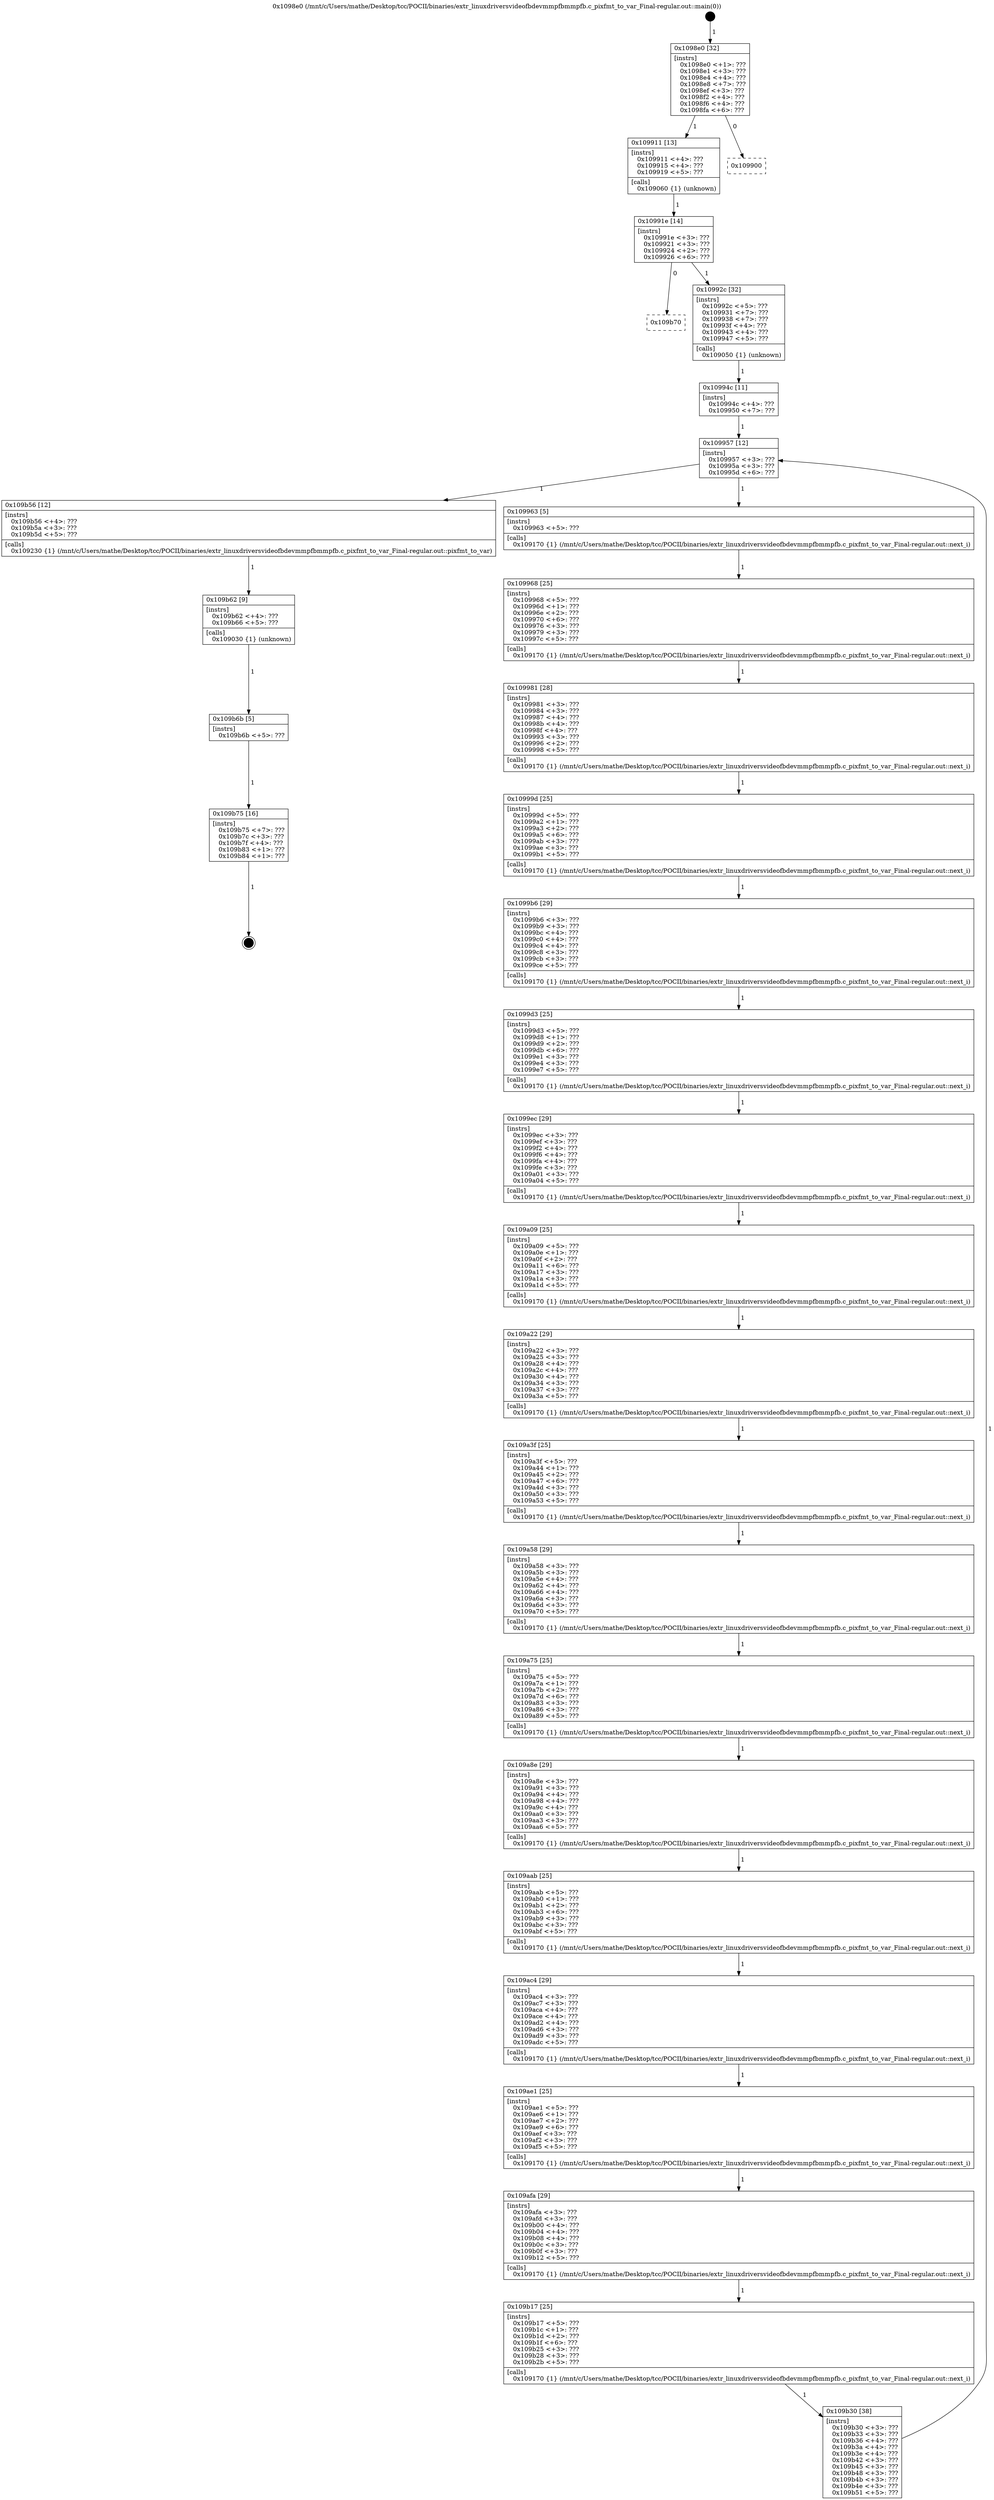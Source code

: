 digraph "0x1098e0" {
  label = "0x1098e0 (/mnt/c/Users/mathe/Desktop/tcc/POCII/binaries/extr_linuxdriversvideofbdevmmpfbmmpfb.c_pixfmt_to_var_Final-regular.out::main(0))"
  labelloc = "t"
  node[shape=record]

  Entry [label="",width=0.3,height=0.3,shape=circle,fillcolor=black,style=filled]
  "0x1098e0" [label="{
     0x1098e0 [32]\l
     | [instrs]\l
     &nbsp;&nbsp;0x1098e0 \<+1\>: ???\l
     &nbsp;&nbsp;0x1098e1 \<+3\>: ???\l
     &nbsp;&nbsp;0x1098e4 \<+4\>: ???\l
     &nbsp;&nbsp;0x1098e8 \<+7\>: ???\l
     &nbsp;&nbsp;0x1098ef \<+3\>: ???\l
     &nbsp;&nbsp;0x1098f2 \<+4\>: ???\l
     &nbsp;&nbsp;0x1098f6 \<+4\>: ???\l
     &nbsp;&nbsp;0x1098fa \<+6\>: ???\l
  }"]
  "0x109911" [label="{
     0x109911 [13]\l
     | [instrs]\l
     &nbsp;&nbsp;0x109911 \<+4\>: ???\l
     &nbsp;&nbsp;0x109915 \<+4\>: ???\l
     &nbsp;&nbsp;0x109919 \<+5\>: ???\l
     | [calls]\l
     &nbsp;&nbsp;0x109060 \{1\} (unknown)\l
  }"]
  "0x109900" [label="{
     0x109900\l
  }", style=dashed]
  "0x10991e" [label="{
     0x10991e [14]\l
     | [instrs]\l
     &nbsp;&nbsp;0x10991e \<+3\>: ???\l
     &nbsp;&nbsp;0x109921 \<+3\>: ???\l
     &nbsp;&nbsp;0x109924 \<+2\>: ???\l
     &nbsp;&nbsp;0x109926 \<+6\>: ???\l
  }"]
  "0x109b70" [label="{
     0x109b70\l
  }", style=dashed]
  "0x10992c" [label="{
     0x10992c [32]\l
     | [instrs]\l
     &nbsp;&nbsp;0x10992c \<+5\>: ???\l
     &nbsp;&nbsp;0x109931 \<+7\>: ???\l
     &nbsp;&nbsp;0x109938 \<+7\>: ???\l
     &nbsp;&nbsp;0x10993f \<+4\>: ???\l
     &nbsp;&nbsp;0x109943 \<+4\>: ???\l
     &nbsp;&nbsp;0x109947 \<+5\>: ???\l
     | [calls]\l
     &nbsp;&nbsp;0x109050 \{1\} (unknown)\l
  }"]
  Exit [label="",width=0.3,height=0.3,shape=circle,fillcolor=black,style=filled,peripheries=2]
  "0x109957" [label="{
     0x109957 [12]\l
     | [instrs]\l
     &nbsp;&nbsp;0x109957 \<+3\>: ???\l
     &nbsp;&nbsp;0x10995a \<+3\>: ???\l
     &nbsp;&nbsp;0x10995d \<+6\>: ???\l
  }"]
  "0x109b56" [label="{
     0x109b56 [12]\l
     | [instrs]\l
     &nbsp;&nbsp;0x109b56 \<+4\>: ???\l
     &nbsp;&nbsp;0x109b5a \<+3\>: ???\l
     &nbsp;&nbsp;0x109b5d \<+5\>: ???\l
     | [calls]\l
     &nbsp;&nbsp;0x109230 \{1\} (/mnt/c/Users/mathe/Desktop/tcc/POCII/binaries/extr_linuxdriversvideofbdevmmpfbmmpfb.c_pixfmt_to_var_Final-regular.out::pixfmt_to_var)\l
  }"]
  "0x109963" [label="{
     0x109963 [5]\l
     | [instrs]\l
     &nbsp;&nbsp;0x109963 \<+5\>: ???\l
     | [calls]\l
     &nbsp;&nbsp;0x109170 \{1\} (/mnt/c/Users/mathe/Desktop/tcc/POCII/binaries/extr_linuxdriversvideofbdevmmpfbmmpfb.c_pixfmt_to_var_Final-regular.out::next_i)\l
  }"]
  "0x109968" [label="{
     0x109968 [25]\l
     | [instrs]\l
     &nbsp;&nbsp;0x109968 \<+5\>: ???\l
     &nbsp;&nbsp;0x10996d \<+1\>: ???\l
     &nbsp;&nbsp;0x10996e \<+2\>: ???\l
     &nbsp;&nbsp;0x109970 \<+6\>: ???\l
     &nbsp;&nbsp;0x109976 \<+3\>: ???\l
     &nbsp;&nbsp;0x109979 \<+3\>: ???\l
     &nbsp;&nbsp;0x10997c \<+5\>: ???\l
     | [calls]\l
     &nbsp;&nbsp;0x109170 \{1\} (/mnt/c/Users/mathe/Desktop/tcc/POCII/binaries/extr_linuxdriversvideofbdevmmpfbmmpfb.c_pixfmt_to_var_Final-regular.out::next_i)\l
  }"]
  "0x109981" [label="{
     0x109981 [28]\l
     | [instrs]\l
     &nbsp;&nbsp;0x109981 \<+3\>: ???\l
     &nbsp;&nbsp;0x109984 \<+3\>: ???\l
     &nbsp;&nbsp;0x109987 \<+4\>: ???\l
     &nbsp;&nbsp;0x10998b \<+4\>: ???\l
     &nbsp;&nbsp;0x10998f \<+4\>: ???\l
     &nbsp;&nbsp;0x109993 \<+3\>: ???\l
     &nbsp;&nbsp;0x109996 \<+2\>: ???\l
     &nbsp;&nbsp;0x109998 \<+5\>: ???\l
     | [calls]\l
     &nbsp;&nbsp;0x109170 \{1\} (/mnt/c/Users/mathe/Desktop/tcc/POCII/binaries/extr_linuxdriversvideofbdevmmpfbmmpfb.c_pixfmt_to_var_Final-regular.out::next_i)\l
  }"]
  "0x10999d" [label="{
     0x10999d [25]\l
     | [instrs]\l
     &nbsp;&nbsp;0x10999d \<+5\>: ???\l
     &nbsp;&nbsp;0x1099a2 \<+1\>: ???\l
     &nbsp;&nbsp;0x1099a3 \<+2\>: ???\l
     &nbsp;&nbsp;0x1099a5 \<+6\>: ???\l
     &nbsp;&nbsp;0x1099ab \<+3\>: ???\l
     &nbsp;&nbsp;0x1099ae \<+3\>: ???\l
     &nbsp;&nbsp;0x1099b1 \<+5\>: ???\l
     | [calls]\l
     &nbsp;&nbsp;0x109170 \{1\} (/mnt/c/Users/mathe/Desktop/tcc/POCII/binaries/extr_linuxdriversvideofbdevmmpfbmmpfb.c_pixfmt_to_var_Final-regular.out::next_i)\l
  }"]
  "0x1099b6" [label="{
     0x1099b6 [29]\l
     | [instrs]\l
     &nbsp;&nbsp;0x1099b6 \<+3\>: ???\l
     &nbsp;&nbsp;0x1099b9 \<+3\>: ???\l
     &nbsp;&nbsp;0x1099bc \<+4\>: ???\l
     &nbsp;&nbsp;0x1099c0 \<+4\>: ???\l
     &nbsp;&nbsp;0x1099c4 \<+4\>: ???\l
     &nbsp;&nbsp;0x1099c8 \<+3\>: ???\l
     &nbsp;&nbsp;0x1099cb \<+3\>: ???\l
     &nbsp;&nbsp;0x1099ce \<+5\>: ???\l
     | [calls]\l
     &nbsp;&nbsp;0x109170 \{1\} (/mnt/c/Users/mathe/Desktop/tcc/POCII/binaries/extr_linuxdriversvideofbdevmmpfbmmpfb.c_pixfmt_to_var_Final-regular.out::next_i)\l
  }"]
  "0x1099d3" [label="{
     0x1099d3 [25]\l
     | [instrs]\l
     &nbsp;&nbsp;0x1099d3 \<+5\>: ???\l
     &nbsp;&nbsp;0x1099d8 \<+1\>: ???\l
     &nbsp;&nbsp;0x1099d9 \<+2\>: ???\l
     &nbsp;&nbsp;0x1099db \<+6\>: ???\l
     &nbsp;&nbsp;0x1099e1 \<+3\>: ???\l
     &nbsp;&nbsp;0x1099e4 \<+3\>: ???\l
     &nbsp;&nbsp;0x1099e7 \<+5\>: ???\l
     | [calls]\l
     &nbsp;&nbsp;0x109170 \{1\} (/mnt/c/Users/mathe/Desktop/tcc/POCII/binaries/extr_linuxdriversvideofbdevmmpfbmmpfb.c_pixfmt_to_var_Final-regular.out::next_i)\l
  }"]
  "0x1099ec" [label="{
     0x1099ec [29]\l
     | [instrs]\l
     &nbsp;&nbsp;0x1099ec \<+3\>: ???\l
     &nbsp;&nbsp;0x1099ef \<+3\>: ???\l
     &nbsp;&nbsp;0x1099f2 \<+4\>: ???\l
     &nbsp;&nbsp;0x1099f6 \<+4\>: ???\l
     &nbsp;&nbsp;0x1099fa \<+4\>: ???\l
     &nbsp;&nbsp;0x1099fe \<+3\>: ???\l
     &nbsp;&nbsp;0x109a01 \<+3\>: ???\l
     &nbsp;&nbsp;0x109a04 \<+5\>: ???\l
     | [calls]\l
     &nbsp;&nbsp;0x109170 \{1\} (/mnt/c/Users/mathe/Desktop/tcc/POCII/binaries/extr_linuxdriversvideofbdevmmpfbmmpfb.c_pixfmt_to_var_Final-regular.out::next_i)\l
  }"]
  "0x109a09" [label="{
     0x109a09 [25]\l
     | [instrs]\l
     &nbsp;&nbsp;0x109a09 \<+5\>: ???\l
     &nbsp;&nbsp;0x109a0e \<+1\>: ???\l
     &nbsp;&nbsp;0x109a0f \<+2\>: ???\l
     &nbsp;&nbsp;0x109a11 \<+6\>: ???\l
     &nbsp;&nbsp;0x109a17 \<+3\>: ???\l
     &nbsp;&nbsp;0x109a1a \<+3\>: ???\l
     &nbsp;&nbsp;0x109a1d \<+5\>: ???\l
     | [calls]\l
     &nbsp;&nbsp;0x109170 \{1\} (/mnt/c/Users/mathe/Desktop/tcc/POCII/binaries/extr_linuxdriversvideofbdevmmpfbmmpfb.c_pixfmt_to_var_Final-regular.out::next_i)\l
  }"]
  "0x109a22" [label="{
     0x109a22 [29]\l
     | [instrs]\l
     &nbsp;&nbsp;0x109a22 \<+3\>: ???\l
     &nbsp;&nbsp;0x109a25 \<+3\>: ???\l
     &nbsp;&nbsp;0x109a28 \<+4\>: ???\l
     &nbsp;&nbsp;0x109a2c \<+4\>: ???\l
     &nbsp;&nbsp;0x109a30 \<+4\>: ???\l
     &nbsp;&nbsp;0x109a34 \<+3\>: ???\l
     &nbsp;&nbsp;0x109a37 \<+3\>: ???\l
     &nbsp;&nbsp;0x109a3a \<+5\>: ???\l
     | [calls]\l
     &nbsp;&nbsp;0x109170 \{1\} (/mnt/c/Users/mathe/Desktop/tcc/POCII/binaries/extr_linuxdriversvideofbdevmmpfbmmpfb.c_pixfmt_to_var_Final-regular.out::next_i)\l
  }"]
  "0x109a3f" [label="{
     0x109a3f [25]\l
     | [instrs]\l
     &nbsp;&nbsp;0x109a3f \<+5\>: ???\l
     &nbsp;&nbsp;0x109a44 \<+1\>: ???\l
     &nbsp;&nbsp;0x109a45 \<+2\>: ???\l
     &nbsp;&nbsp;0x109a47 \<+6\>: ???\l
     &nbsp;&nbsp;0x109a4d \<+3\>: ???\l
     &nbsp;&nbsp;0x109a50 \<+3\>: ???\l
     &nbsp;&nbsp;0x109a53 \<+5\>: ???\l
     | [calls]\l
     &nbsp;&nbsp;0x109170 \{1\} (/mnt/c/Users/mathe/Desktop/tcc/POCII/binaries/extr_linuxdriversvideofbdevmmpfbmmpfb.c_pixfmt_to_var_Final-regular.out::next_i)\l
  }"]
  "0x109a58" [label="{
     0x109a58 [29]\l
     | [instrs]\l
     &nbsp;&nbsp;0x109a58 \<+3\>: ???\l
     &nbsp;&nbsp;0x109a5b \<+3\>: ???\l
     &nbsp;&nbsp;0x109a5e \<+4\>: ???\l
     &nbsp;&nbsp;0x109a62 \<+4\>: ???\l
     &nbsp;&nbsp;0x109a66 \<+4\>: ???\l
     &nbsp;&nbsp;0x109a6a \<+3\>: ???\l
     &nbsp;&nbsp;0x109a6d \<+3\>: ???\l
     &nbsp;&nbsp;0x109a70 \<+5\>: ???\l
     | [calls]\l
     &nbsp;&nbsp;0x109170 \{1\} (/mnt/c/Users/mathe/Desktop/tcc/POCII/binaries/extr_linuxdriversvideofbdevmmpfbmmpfb.c_pixfmt_to_var_Final-regular.out::next_i)\l
  }"]
  "0x109a75" [label="{
     0x109a75 [25]\l
     | [instrs]\l
     &nbsp;&nbsp;0x109a75 \<+5\>: ???\l
     &nbsp;&nbsp;0x109a7a \<+1\>: ???\l
     &nbsp;&nbsp;0x109a7b \<+2\>: ???\l
     &nbsp;&nbsp;0x109a7d \<+6\>: ???\l
     &nbsp;&nbsp;0x109a83 \<+3\>: ???\l
     &nbsp;&nbsp;0x109a86 \<+3\>: ???\l
     &nbsp;&nbsp;0x109a89 \<+5\>: ???\l
     | [calls]\l
     &nbsp;&nbsp;0x109170 \{1\} (/mnt/c/Users/mathe/Desktop/tcc/POCII/binaries/extr_linuxdriversvideofbdevmmpfbmmpfb.c_pixfmt_to_var_Final-regular.out::next_i)\l
  }"]
  "0x109a8e" [label="{
     0x109a8e [29]\l
     | [instrs]\l
     &nbsp;&nbsp;0x109a8e \<+3\>: ???\l
     &nbsp;&nbsp;0x109a91 \<+3\>: ???\l
     &nbsp;&nbsp;0x109a94 \<+4\>: ???\l
     &nbsp;&nbsp;0x109a98 \<+4\>: ???\l
     &nbsp;&nbsp;0x109a9c \<+4\>: ???\l
     &nbsp;&nbsp;0x109aa0 \<+3\>: ???\l
     &nbsp;&nbsp;0x109aa3 \<+3\>: ???\l
     &nbsp;&nbsp;0x109aa6 \<+5\>: ???\l
     | [calls]\l
     &nbsp;&nbsp;0x109170 \{1\} (/mnt/c/Users/mathe/Desktop/tcc/POCII/binaries/extr_linuxdriversvideofbdevmmpfbmmpfb.c_pixfmt_to_var_Final-regular.out::next_i)\l
  }"]
  "0x109aab" [label="{
     0x109aab [25]\l
     | [instrs]\l
     &nbsp;&nbsp;0x109aab \<+5\>: ???\l
     &nbsp;&nbsp;0x109ab0 \<+1\>: ???\l
     &nbsp;&nbsp;0x109ab1 \<+2\>: ???\l
     &nbsp;&nbsp;0x109ab3 \<+6\>: ???\l
     &nbsp;&nbsp;0x109ab9 \<+3\>: ???\l
     &nbsp;&nbsp;0x109abc \<+3\>: ???\l
     &nbsp;&nbsp;0x109abf \<+5\>: ???\l
     | [calls]\l
     &nbsp;&nbsp;0x109170 \{1\} (/mnt/c/Users/mathe/Desktop/tcc/POCII/binaries/extr_linuxdriversvideofbdevmmpfbmmpfb.c_pixfmt_to_var_Final-regular.out::next_i)\l
  }"]
  "0x109ac4" [label="{
     0x109ac4 [29]\l
     | [instrs]\l
     &nbsp;&nbsp;0x109ac4 \<+3\>: ???\l
     &nbsp;&nbsp;0x109ac7 \<+3\>: ???\l
     &nbsp;&nbsp;0x109aca \<+4\>: ???\l
     &nbsp;&nbsp;0x109ace \<+4\>: ???\l
     &nbsp;&nbsp;0x109ad2 \<+4\>: ???\l
     &nbsp;&nbsp;0x109ad6 \<+3\>: ???\l
     &nbsp;&nbsp;0x109ad9 \<+3\>: ???\l
     &nbsp;&nbsp;0x109adc \<+5\>: ???\l
     | [calls]\l
     &nbsp;&nbsp;0x109170 \{1\} (/mnt/c/Users/mathe/Desktop/tcc/POCII/binaries/extr_linuxdriversvideofbdevmmpfbmmpfb.c_pixfmt_to_var_Final-regular.out::next_i)\l
  }"]
  "0x109ae1" [label="{
     0x109ae1 [25]\l
     | [instrs]\l
     &nbsp;&nbsp;0x109ae1 \<+5\>: ???\l
     &nbsp;&nbsp;0x109ae6 \<+1\>: ???\l
     &nbsp;&nbsp;0x109ae7 \<+2\>: ???\l
     &nbsp;&nbsp;0x109ae9 \<+6\>: ???\l
     &nbsp;&nbsp;0x109aef \<+3\>: ???\l
     &nbsp;&nbsp;0x109af2 \<+3\>: ???\l
     &nbsp;&nbsp;0x109af5 \<+5\>: ???\l
     | [calls]\l
     &nbsp;&nbsp;0x109170 \{1\} (/mnt/c/Users/mathe/Desktop/tcc/POCII/binaries/extr_linuxdriversvideofbdevmmpfbmmpfb.c_pixfmt_to_var_Final-regular.out::next_i)\l
  }"]
  "0x109afa" [label="{
     0x109afa [29]\l
     | [instrs]\l
     &nbsp;&nbsp;0x109afa \<+3\>: ???\l
     &nbsp;&nbsp;0x109afd \<+3\>: ???\l
     &nbsp;&nbsp;0x109b00 \<+4\>: ???\l
     &nbsp;&nbsp;0x109b04 \<+4\>: ???\l
     &nbsp;&nbsp;0x109b08 \<+4\>: ???\l
     &nbsp;&nbsp;0x109b0c \<+3\>: ???\l
     &nbsp;&nbsp;0x109b0f \<+3\>: ???\l
     &nbsp;&nbsp;0x109b12 \<+5\>: ???\l
     | [calls]\l
     &nbsp;&nbsp;0x109170 \{1\} (/mnt/c/Users/mathe/Desktop/tcc/POCII/binaries/extr_linuxdriversvideofbdevmmpfbmmpfb.c_pixfmt_to_var_Final-regular.out::next_i)\l
  }"]
  "0x109b17" [label="{
     0x109b17 [25]\l
     | [instrs]\l
     &nbsp;&nbsp;0x109b17 \<+5\>: ???\l
     &nbsp;&nbsp;0x109b1c \<+1\>: ???\l
     &nbsp;&nbsp;0x109b1d \<+2\>: ???\l
     &nbsp;&nbsp;0x109b1f \<+6\>: ???\l
     &nbsp;&nbsp;0x109b25 \<+3\>: ???\l
     &nbsp;&nbsp;0x109b28 \<+3\>: ???\l
     &nbsp;&nbsp;0x109b2b \<+5\>: ???\l
     | [calls]\l
     &nbsp;&nbsp;0x109170 \{1\} (/mnt/c/Users/mathe/Desktop/tcc/POCII/binaries/extr_linuxdriversvideofbdevmmpfbmmpfb.c_pixfmt_to_var_Final-regular.out::next_i)\l
  }"]
  "0x109b30" [label="{
     0x109b30 [38]\l
     | [instrs]\l
     &nbsp;&nbsp;0x109b30 \<+3\>: ???\l
     &nbsp;&nbsp;0x109b33 \<+3\>: ???\l
     &nbsp;&nbsp;0x109b36 \<+4\>: ???\l
     &nbsp;&nbsp;0x109b3a \<+4\>: ???\l
     &nbsp;&nbsp;0x109b3e \<+4\>: ???\l
     &nbsp;&nbsp;0x109b42 \<+3\>: ???\l
     &nbsp;&nbsp;0x109b45 \<+3\>: ???\l
     &nbsp;&nbsp;0x109b48 \<+3\>: ???\l
     &nbsp;&nbsp;0x109b4b \<+3\>: ???\l
     &nbsp;&nbsp;0x109b4e \<+3\>: ???\l
     &nbsp;&nbsp;0x109b51 \<+5\>: ???\l
  }"]
  "0x10994c" [label="{
     0x10994c [11]\l
     | [instrs]\l
     &nbsp;&nbsp;0x10994c \<+4\>: ???\l
     &nbsp;&nbsp;0x109950 \<+7\>: ???\l
  }"]
  "0x109b62" [label="{
     0x109b62 [9]\l
     | [instrs]\l
     &nbsp;&nbsp;0x109b62 \<+4\>: ???\l
     &nbsp;&nbsp;0x109b66 \<+5\>: ???\l
     | [calls]\l
     &nbsp;&nbsp;0x109030 \{1\} (unknown)\l
  }"]
  "0x109b6b" [label="{
     0x109b6b [5]\l
     | [instrs]\l
     &nbsp;&nbsp;0x109b6b \<+5\>: ???\l
  }"]
  "0x109b75" [label="{
     0x109b75 [16]\l
     | [instrs]\l
     &nbsp;&nbsp;0x109b75 \<+7\>: ???\l
     &nbsp;&nbsp;0x109b7c \<+3\>: ???\l
     &nbsp;&nbsp;0x109b7f \<+4\>: ???\l
     &nbsp;&nbsp;0x109b83 \<+1\>: ???\l
     &nbsp;&nbsp;0x109b84 \<+1\>: ???\l
  }"]
  Entry -> "0x1098e0" [label=" 1"]
  "0x1098e0" -> "0x109911" [label=" 1"]
  "0x1098e0" -> "0x109900" [label=" 0"]
  "0x109911" -> "0x10991e" [label=" 1"]
  "0x10991e" -> "0x109b70" [label=" 0"]
  "0x10991e" -> "0x10992c" [label=" 1"]
  "0x109b75" -> Exit [label=" 1"]
  "0x10992c" -> "0x10994c" [label=" 1"]
  "0x109957" -> "0x109b56" [label=" 1"]
  "0x109957" -> "0x109963" [label=" 1"]
  "0x109963" -> "0x109968" [label=" 1"]
  "0x109968" -> "0x109981" [label=" 1"]
  "0x109981" -> "0x10999d" [label=" 1"]
  "0x10999d" -> "0x1099b6" [label=" 1"]
  "0x1099b6" -> "0x1099d3" [label=" 1"]
  "0x1099d3" -> "0x1099ec" [label=" 1"]
  "0x1099ec" -> "0x109a09" [label=" 1"]
  "0x109a09" -> "0x109a22" [label=" 1"]
  "0x109a22" -> "0x109a3f" [label=" 1"]
  "0x109a3f" -> "0x109a58" [label=" 1"]
  "0x109a58" -> "0x109a75" [label=" 1"]
  "0x109a75" -> "0x109a8e" [label=" 1"]
  "0x109a8e" -> "0x109aab" [label=" 1"]
  "0x109aab" -> "0x109ac4" [label=" 1"]
  "0x109ac4" -> "0x109ae1" [label=" 1"]
  "0x109ae1" -> "0x109afa" [label=" 1"]
  "0x109afa" -> "0x109b17" [label=" 1"]
  "0x109b17" -> "0x109b30" [label=" 1"]
  "0x10994c" -> "0x109957" [label=" 1"]
  "0x109b30" -> "0x109957" [label=" 1"]
  "0x109b56" -> "0x109b62" [label=" 1"]
  "0x109b62" -> "0x109b6b" [label=" 1"]
  "0x109b6b" -> "0x109b75" [label=" 1"]
}

